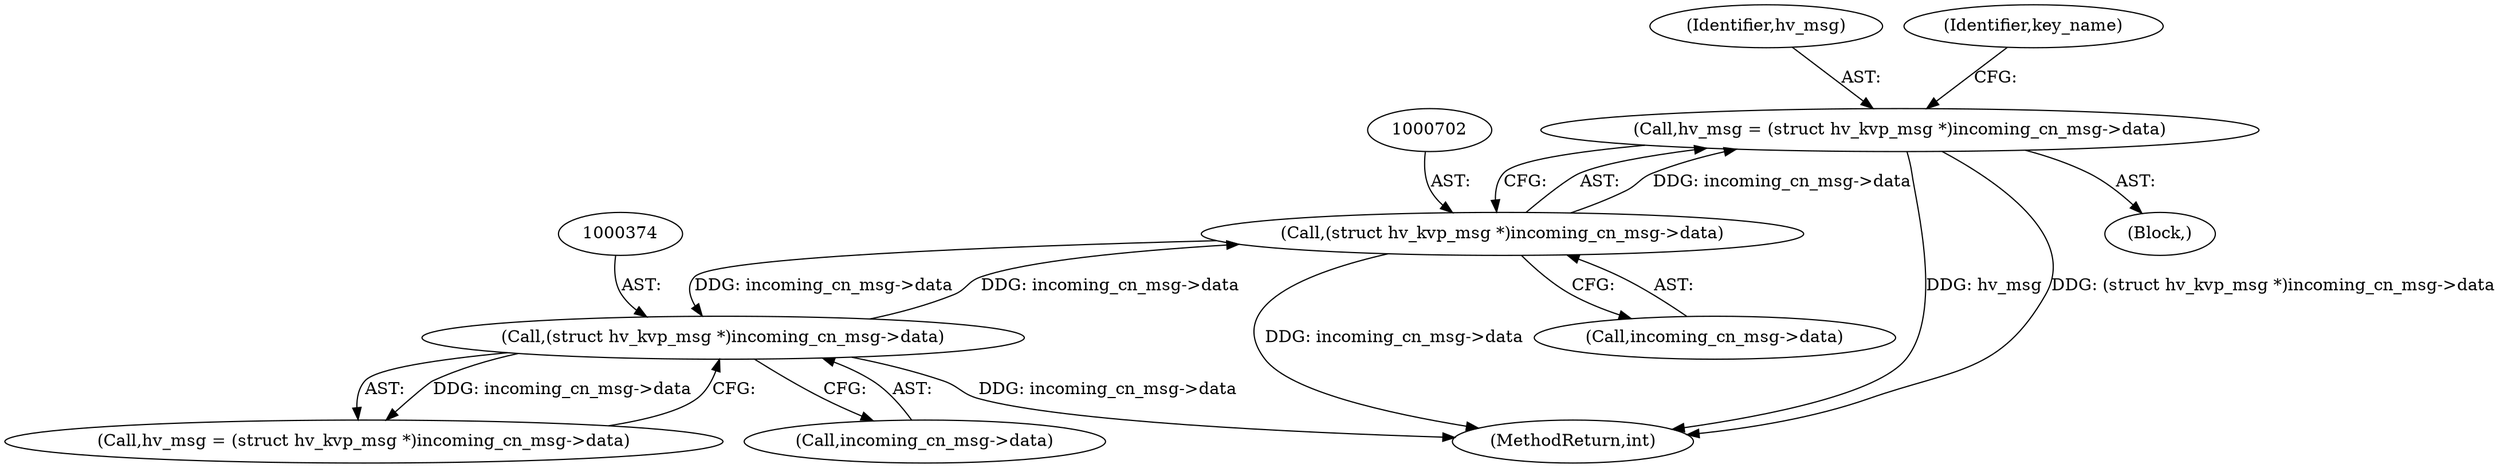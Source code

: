 digraph "0_linux_95a69adab9acfc3981c504737a2b6578e4d846ef@pointer" {
"1000699" [label="(Call,hv_msg = (struct hv_kvp_msg *)incoming_cn_msg->data)"];
"1000701" [label="(Call,(struct hv_kvp_msg *)incoming_cn_msg->data)"];
"1000373" [label="(Call,(struct hv_kvp_msg *)incoming_cn_msg->data)"];
"1000876" [label="(MethodReturn,int)"];
"1000373" [label="(Call,(struct hv_kvp_msg *)incoming_cn_msg->data)"];
"1000700" [label="(Identifier,hv_msg)"];
"1000699" [label="(Call,hv_msg = (struct hv_kvp_msg *)incoming_cn_msg->data)"];
"1000703" [label="(Call,incoming_cn_msg->data)"];
"1000701" [label="(Call,(struct hv_kvp_msg *)incoming_cn_msg->data)"];
"1000371" [label="(Call,hv_msg = (struct hv_kvp_msg *)incoming_cn_msg->data)"];
"1000375" [label="(Call,incoming_cn_msg->data)"];
"1000707" [label="(Identifier,key_name)"];
"1000289" [label="(Block,)"];
"1000699" -> "1000289"  [label="AST: "];
"1000699" -> "1000701"  [label="CFG: "];
"1000700" -> "1000699"  [label="AST: "];
"1000701" -> "1000699"  [label="AST: "];
"1000707" -> "1000699"  [label="CFG: "];
"1000699" -> "1000876"  [label="DDG: hv_msg"];
"1000699" -> "1000876"  [label="DDG: (struct hv_kvp_msg *)incoming_cn_msg->data"];
"1000701" -> "1000699"  [label="DDG: incoming_cn_msg->data"];
"1000701" -> "1000703"  [label="CFG: "];
"1000702" -> "1000701"  [label="AST: "];
"1000703" -> "1000701"  [label="AST: "];
"1000701" -> "1000876"  [label="DDG: incoming_cn_msg->data"];
"1000701" -> "1000373"  [label="DDG: incoming_cn_msg->data"];
"1000373" -> "1000701"  [label="DDG: incoming_cn_msg->data"];
"1000373" -> "1000371"  [label="AST: "];
"1000373" -> "1000375"  [label="CFG: "];
"1000374" -> "1000373"  [label="AST: "];
"1000375" -> "1000373"  [label="AST: "];
"1000371" -> "1000373"  [label="CFG: "];
"1000373" -> "1000876"  [label="DDG: incoming_cn_msg->data"];
"1000373" -> "1000371"  [label="DDG: incoming_cn_msg->data"];
}
